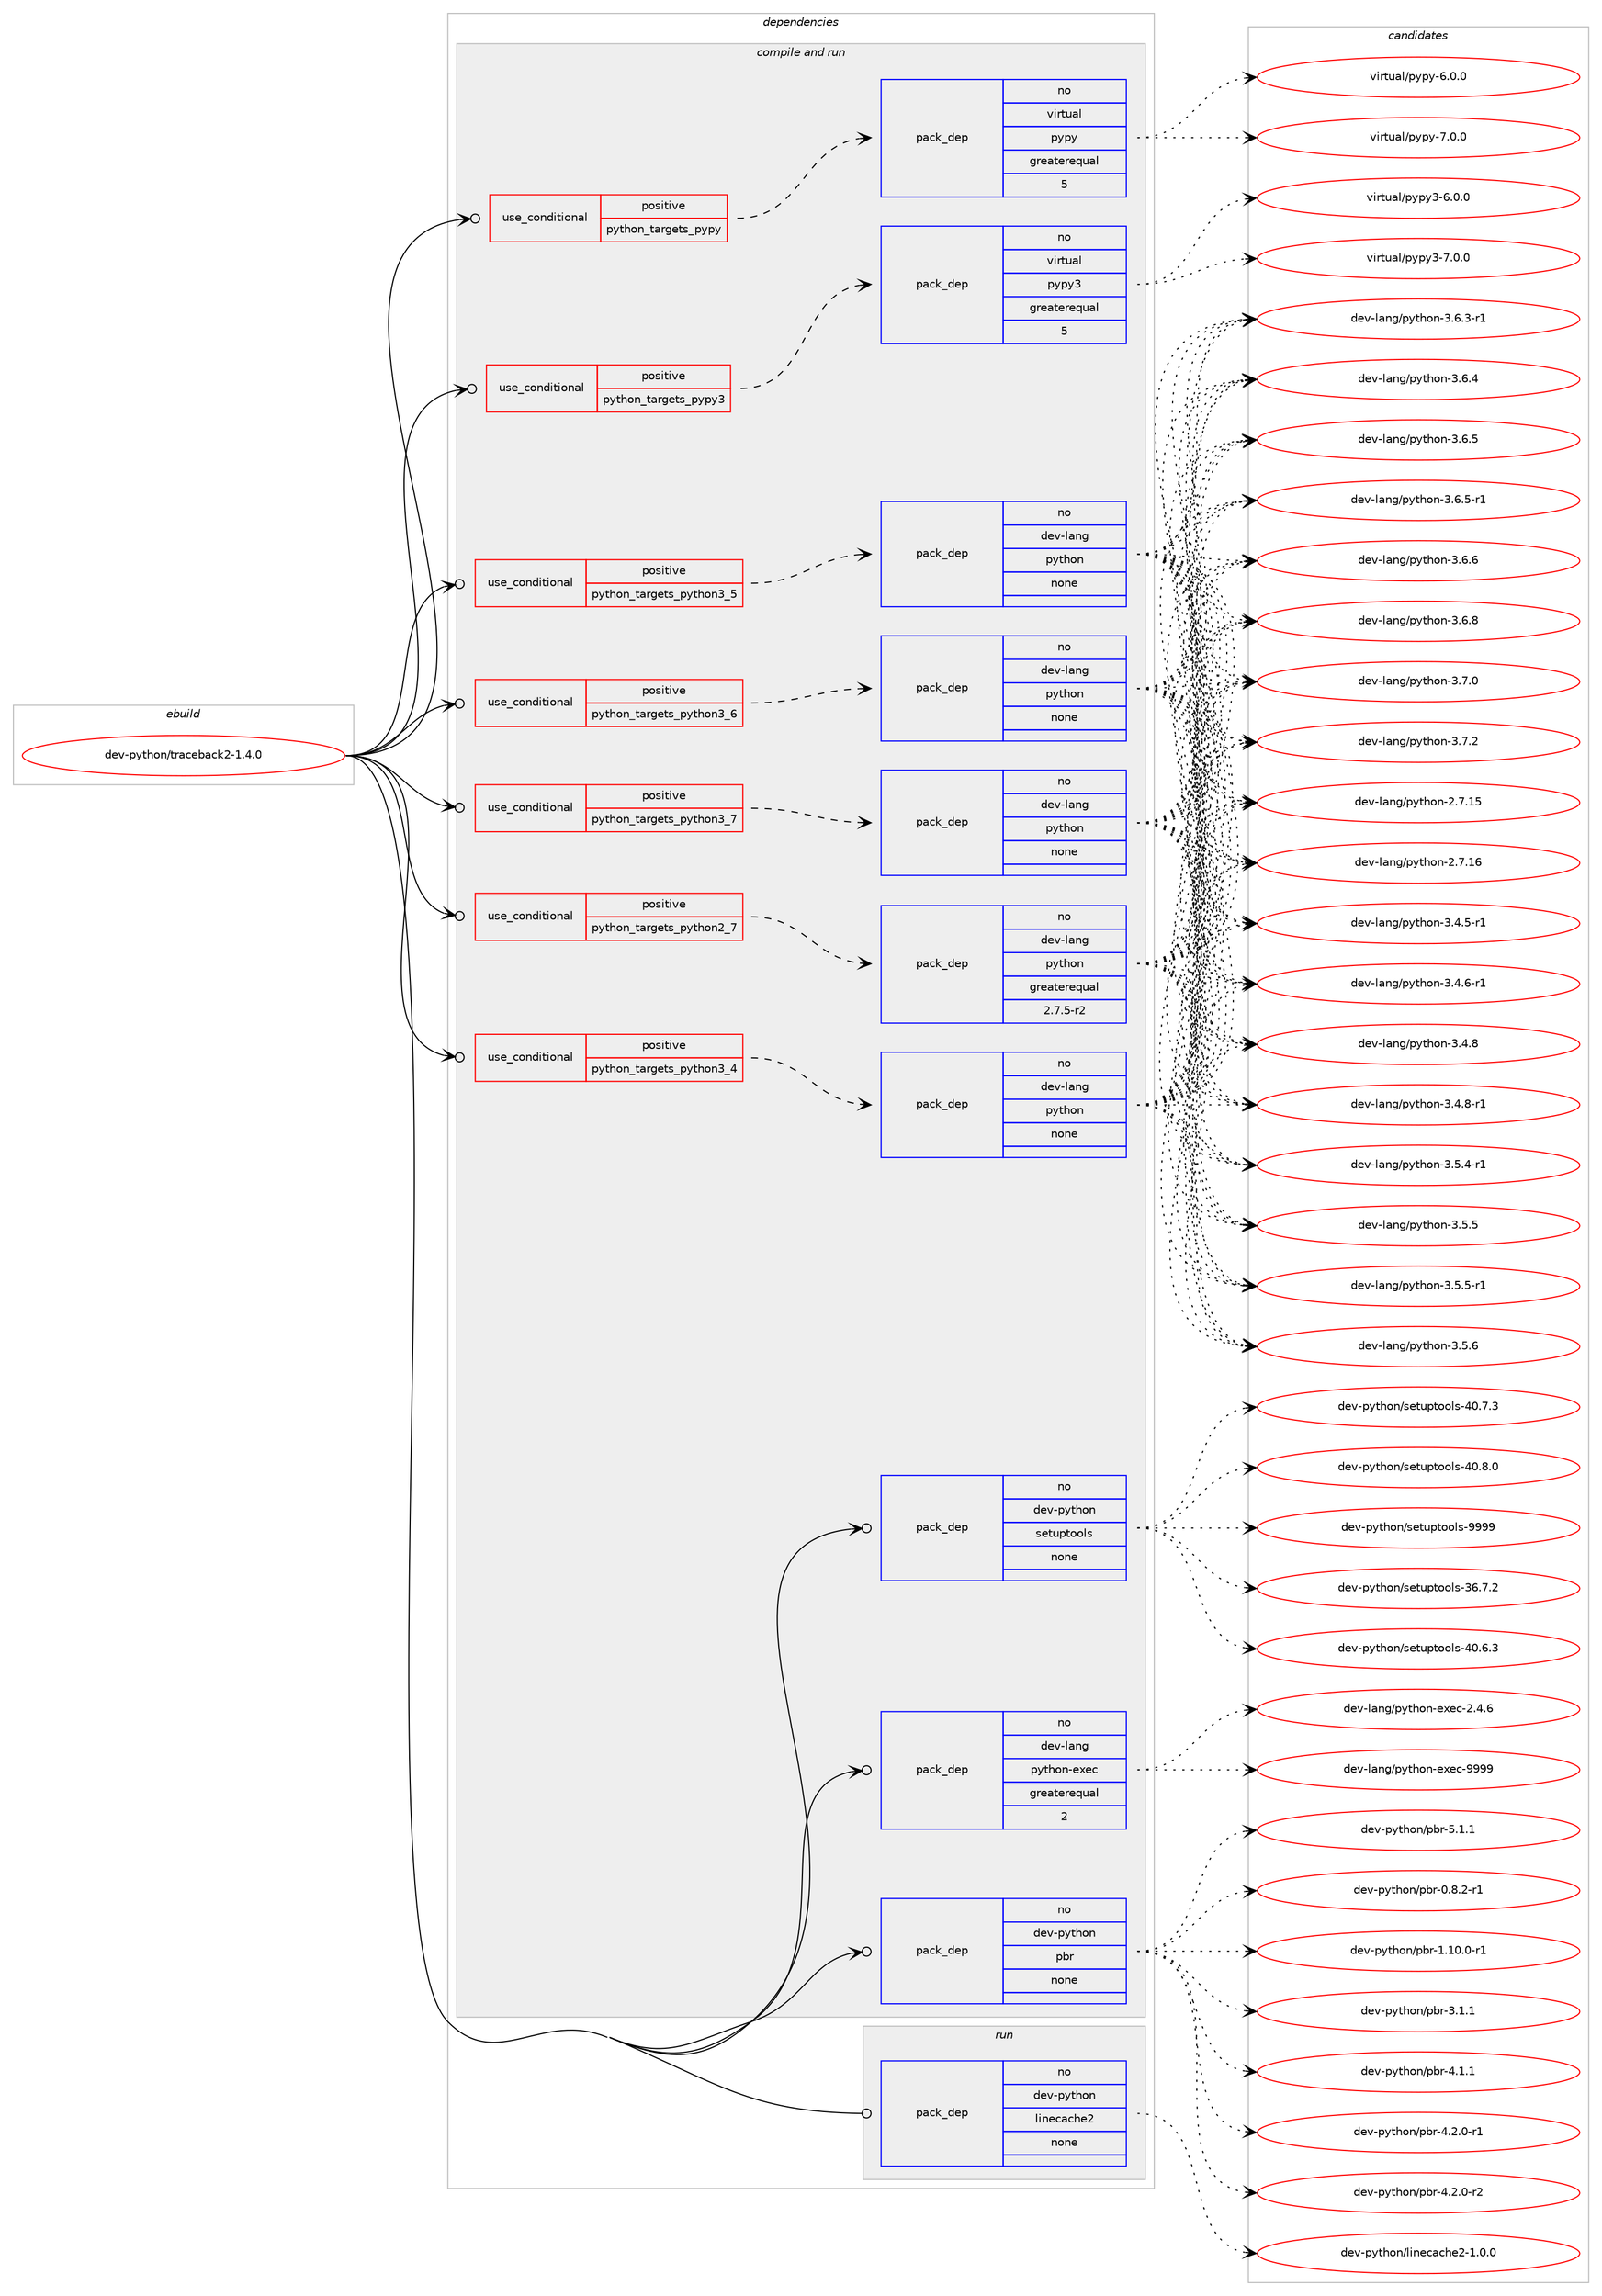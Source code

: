 digraph prolog {

# *************
# Graph options
# *************

newrank=true;
concentrate=true;
compound=true;
graph [rankdir=LR,fontname=Helvetica,fontsize=10,ranksep=1.5];#, ranksep=2.5, nodesep=0.2];
edge  [arrowhead=vee];
node  [fontname=Helvetica,fontsize=10];

# **********
# The ebuild
# **********

subgraph cluster_leftcol {
color=gray;
rank=same;
label=<<i>ebuild</i>>;
id [label="dev-python/traceback2-1.4.0", color=red, width=4, href="../dev-python/traceback2-1.4.0.svg"];
}

# ****************
# The dependencies
# ****************

subgraph cluster_midcol {
color=gray;
label=<<i>dependencies</i>>;
subgraph cluster_compile {
fillcolor="#eeeeee";
style=filled;
label=<<i>compile</i>>;
}
subgraph cluster_compileandrun {
fillcolor="#eeeeee";
style=filled;
label=<<i>compile and run</i>>;
subgraph cond385909 {
dependency1445066 [label=<<TABLE BORDER="0" CELLBORDER="1" CELLSPACING="0" CELLPADDING="4"><TR><TD ROWSPAN="3" CELLPADDING="10">use_conditional</TD></TR><TR><TD>positive</TD></TR><TR><TD>python_targets_pypy</TD></TR></TABLE>>, shape=none, color=red];
subgraph pack1035794 {
dependency1445067 [label=<<TABLE BORDER="0" CELLBORDER="1" CELLSPACING="0" CELLPADDING="4" WIDTH="220"><TR><TD ROWSPAN="6" CELLPADDING="30">pack_dep</TD></TR><TR><TD WIDTH="110">no</TD></TR><TR><TD>virtual</TD></TR><TR><TD>pypy</TD></TR><TR><TD>greaterequal</TD></TR><TR><TD>5</TD></TR></TABLE>>, shape=none, color=blue];
}
dependency1445066:e -> dependency1445067:w [weight=20,style="dashed",arrowhead="vee"];
}
id:e -> dependency1445066:w [weight=20,style="solid",arrowhead="odotvee"];
subgraph cond385910 {
dependency1445068 [label=<<TABLE BORDER="0" CELLBORDER="1" CELLSPACING="0" CELLPADDING="4"><TR><TD ROWSPAN="3" CELLPADDING="10">use_conditional</TD></TR><TR><TD>positive</TD></TR><TR><TD>python_targets_pypy3</TD></TR></TABLE>>, shape=none, color=red];
subgraph pack1035795 {
dependency1445069 [label=<<TABLE BORDER="0" CELLBORDER="1" CELLSPACING="0" CELLPADDING="4" WIDTH="220"><TR><TD ROWSPAN="6" CELLPADDING="30">pack_dep</TD></TR><TR><TD WIDTH="110">no</TD></TR><TR><TD>virtual</TD></TR><TR><TD>pypy3</TD></TR><TR><TD>greaterequal</TD></TR><TR><TD>5</TD></TR></TABLE>>, shape=none, color=blue];
}
dependency1445068:e -> dependency1445069:w [weight=20,style="dashed",arrowhead="vee"];
}
id:e -> dependency1445068:w [weight=20,style="solid",arrowhead="odotvee"];
subgraph cond385911 {
dependency1445070 [label=<<TABLE BORDER="0" CELLBORDER="1" CELLSPACING="0" CELLPADDING="4"><TR><TD ROWSPAN="3" CELLPADDING="10">use_conditional</TD></TR><TR><TD>positive</TD></TR><TR><TD>python_targets_python2_7</TD></TR></TABLE>>, shape=none, color=red];
subgraph pack1035796 {
dependency1445071 [label=<<TABLE BORDER="0" CELLBORDER="1" CELLSPACING="0" CELLPADDING="4" WIDTH="220"><TR><TD ROWSPAN="6" CELLPADDING="30">pack_dep</TD></TR><TR><TD WIDTH="110">no</TD></TR><TR><TD>dev-lang</TD></TR><TR><TD>python</TD></TR><TR><TD>greaterequal</TD></TR><TR><TD>2.7.5-r2</TD></TR></TABLE>>, shape=none, color=blue];
}
dependency1445070:e -> dependency1445071:w [weight=20,style="dashed",arrowhead="vee"];
}
id:e -> dependency1445070:w [weight=20,style="solid",arrowhead="odotvee"];
subgraph cond385912 {
dependency1445072 [label=<<TABLE BORDER="0" CELLBORDER="1" CELLSPACING="0" CELLPADDING="4"><TR><TD ROWSPAN="3" CELLPADDING="10">use_conditional</TD></TR><TR><TD>positive</TD></TR><TR><TD>python_targets_python3_4</TD></TR></TABLE>>, shape=none, color=red];
subgraph pack1035797 {
dependency1445073 [label=<<TABLE BORDER="0" CELLBORDER="1" CELLSPACING="0" CELLPADDING="4" WIDTH="220"><TR><TD ROWSPAN="6" CELLPADDING="30">pack_dep</TD></TR><TR><TD WIDTH="110">no</TD></TR><TR><TD>dev-lang</TD></TR><TR><TD>python</TD></TR><TR><TD>none</TD></TR><TR><TD></TD></TR></TABLE>>, shape=none, color=blue];
}
dependency1445072:e -> dependency1445073:w [weight=20,style="dashed",arrowhead="vee"];
}
id:e -> dependency1445072:w [weight=20,style="solid",arrowhead="odotvee"];
subgraph cond385913 {
dependency1445074 [label=<<TABLE BORDER="0" CELLBORDER="1" CELLSPACING="0" CELLPADDING="4"><TR><TD ROWSPAN="3" CELLPADDING="10">use_conditional</TD></TR><TR><TD>positive</TD></TR><TR><TD>python_targets_python3_5</TD></TR></TABLE>>, shape=none, color=red];
subgraph pack1035798 {
dependency1445075 [label=<<TABLE BORDER="0" CELLBORDER="1" CELLSPACING="0" CELLPADDING="4" WIDTH="220"><TR><TD ROWSPAN="6" CELLPADDING="30">pack_dep</TD></TR><TR><TD WIDTH="110">no</TD></TR><TR><TD>dev-lang</TD></TR><TR><TD>python</TD></TR><TR><TD>none</TD></TR><TR><TD></TD></TR></TABLE>>, shape=none, color=blue];
}
dependency1445074:e -> dependency1445075:w [weight=20,style="dashed",arrowhead="vee"];
}
id:e -> dependency1445074:w [weight=20,style="solid",arrowhead="odotvee"];
subgraph cond385914 {
dependency1445076 [label=<<TABLE BORDER="0" CELLBORDER="1" CELLSPACING="0" CELLPADDING="4"><TR><TD ROWSPAN="3" CELLPADDING="10">use_conditional</TD></TR><TR><TD>positive</TD></TR><TR><TD>python_targets_python3_6</TD></TR></TABLE>>, shape=none, color=red];
subgraph pack1035799 {
dependency1445077 [label=<<TABLE BORDER="0" CELLBORDER="1" CELLSPACING="0" CELLPADDING="4" WIDTH="220"><TR><TD ROWSPAN="6" CELLPADDING="30">pack_dep</TD></TR><TR><TD WIDTH="110">no</TD></TR><TR><TD>dev-lang</TD></TR><TR><TD>python</TD></TR><TR><TD>none</TD></TR><TR><TD></TD></TR></TABLE>>, shape=none, color=blue];
}
dependency1445076:e -> dependency1445077:w [weight=20,style="dashed",arrowhead="vee"];
}
id:e -> dependency1445076:w [weight=20,style="solid",arrowhead="odotvee"];
subgraph cond385915 {
dependency1445078 [label=<<TABLE BORDER="0" CELLBORDER="1" CELLSPACING="0" CELLPADDING="4"><TR><TD ROWSPAN="3" CELLPADDING="10">use_conditional</TD></TR><TR><TD>positive</TD></TR><TR><TD>python_targets_python3_7</TD></TR></TABLE>>, shape=none, color=red];
subgraph pack1035800 {
dependency1445079 [label=<<TABLE BORDER="0" CELLBORDER="1" CELLSPACING="0" CELLPADDING="4" WIDTH="220"><TR><TD ROWSPAN="6" CELLPADDING="30">pack_dep</TD></TR><TR><TD WIDTH="110">no</TD></TR><TR><TD>dev-lang</TD></TR><TR><TD>python</TD></TR><TR><TD>none</TD></TR><TR><TD></TD></TR></TABLE>>, shape=none, color=blue];
}
dependency1445078:e -> dependency1445079:w [weight=20,style="dashed",arrowhead="vee"];
}
id:e -> dependency1445078:w [weight=20,style="solid",arrowhead="odotvee"];
subgraph pack1035801 {
dependency1445080 [label=<<TABLE BORDER="0" CELLBORDER="1" CELLSPACING="0" CELLPADDING="4" WIDTH="220"><TR><TD ROWSPAN="6" CELLPADDING="30">pack_dep</TD></TR><TR><TD WIDTH="110">no</TD></TR><TR><TD>dev-lang</TD></TR><TR><TD>python-exec</TD></TR><TR><TD>greaterequal</TD></TR><TR><TD>2</TD></TR></TABLE>>, shape=none, color=blue];
}
id:e -> dependency1445080:w [weight=20,style="solid",arrowhead="odotvee"];
subgraph pack1035802 {
dependency1445081 [label=<<TABLE BORDER="0" CELLBORDER="1" CELLSPACING="0" CELLPADDING="4" WIDTH="220"><TR><TD ROWSPAN="6" CELLPADDING="30">pack_dep</TD></TR><TR><TD WIDTH="110">no</TD></TR><TR><TD>dev-python</TD></TR><TR><TD>pbr</TD></TR><TR><TD>none</TD></TR><TR><TD></TD></TR></TABLE>>, shape=none, color=blue];
}
id:e -> dependency1445081:w [weight=20,style="solid",arrowhead="odotvee"];
subgraph pack1035803 {
dependency1445082 [label=<<TABLE BORDER="0" CELLBORDER="1" CELLSPACING="0" CELLPADDING="4" WIDTH="220"><TR><TD ROWSPAN="6" CELLPADDING="30">pack_dep</TD></TR><TR><TD WIDTH="110">no</TD></TR><TR><TD>dev-python</TD></TR><TR><TD>setuptools</TD></TR><TR><TD>none</TD></TR><TR><TD></TD></TR></TABLE>>, shape=none, color=blue];
}
id:e -> dependency1445082:w [weight=20,style="solid",arrowhead="odotvee"];
}
subgraph cluster_run {
fillcolor="#eeeeee";
style=filled;
label=<<i>run</i>>;
subgraph pack1035804 {
dependency1445083 [label=<<TABLE BORDER="0" CELLBORDER="1" CELLSPACING="0" CELLPADDING="4" WIDTH="220"><TR><TD ROWSPAN="6" CELLPADDING="30">pack_dep</TD></TR><TR><TD WIDTH="110">no</TD></TR><TR><TD>dev-python</TD></TR><TR><TD>linecache2</TD></TR><TR><TD>none</TD></TR><TR><TD></TD></TR></TABLE>>, shape=none, color=blue];
}
id:e -> dependency1445083:w [weight=20,style="solid",arrowhead="odot"];
}
}

# **************
# The candidates
# **************

subgraph cluster_choices {
rank=same;
color=gray;
label=<<i>candidates</i>>;

subgraph choice1035794 {
color=black;
nodesep=1;
choice1181051141161179710847112121112121455446484648 [label="virtual/pypy-6.0.0", color=red, width=4,href="../virtual/pypy-6.0.0.svg"];
choice1181051141161179710847112121112121455546484648 [label="virtual/pypy-7.0.0", color=red, width=4,href="../virtual/pypy-7.0.0.svg"];
dependency1445067:e -> choice1181051141161179710847112121112121455446484648:w [style=dotted,weight="100"];
dependency1445067:e -> choice1181051141161179710847112121112121455546484648:w [style=dotted,weight="100"];
}
subgraph choice1035795 {
color=black;
nodesep=1;
choice118105114116117971084711212111212151455446484648 [label="virtual/pypy3-6.0.0", color=red, width=4,href="../virtual/pypy3-6.0.0.svg"];
choice118105114116117971084711212111212151455546484648 [label="virtual/pypy3-7.0.0", color=red, width=4,href="../virtual/pypy3-7.0.0.svg"];
dependency1445069:e -> choice118105114116117971084711212111212151455446484648:w [style=dotted,weight="100"];
dependency1445069:e -> choice118105114116117971084711212111212151455546484648:w [style=dotted,weight="100"];
}
subgraph choice1035796 {
color=black;
nodesep=1;
choice10010111845108971101034711212111610411111045504655464953 [label="dev-lang/python-2.7.15", color=red, width=4,href="../dev-lang/python-2.7.15.svg"];
choice10010111845108971101034711212111610411111045504655464954 [label="dev-lang/python-2.7.16", color=red, width=4,href="../dev-lang/python-2.7.16.svg"];
choice1001011184510897110103471121211161041111104551465246534511449 [label="dev-lang/python-3.4.5-r1", color=red, width=4,href="../dev-lang/python-3.4.5-r1.svg"];
choice1001011184510897110103471121211161041111104551465246544511449 [label="dev-lang/python-3.4.6-r1", color=red, width=4,href="../dev-lang/python-3.4.6-r1.svg"];
choice100101118451089711010347112121116104111110455146524656 [label="dev-lang/python-3.4.8", color=red, width=4,href="../dev-lang/python-3.4.8.svg"];
choice1001011184510897110103471121211161041111104551465246564511449 [label="dev-lang/python-3.4.8-r1", color=red, width=4,href="../dev-lang/python-3.4.8-r1.svg"];
choice1001011184510897110103471121211161041111104551465346524511449 [label="dev-lang/python-3.5.4-r1", color=red, width=4,href="../dev-lang/python-3.5.4-r1.svg"];
choice100101118451089711010347112121116104111110455146534653 [label="dev-lang/python-3.5.5", color=red, width=4,href="../dev-lang/python-3.5.5.svg"];
choice1001011184510897110103471121211161041111104551465346534511449 [label="dev-lang/python-3.5.5-r1", color=red, width=4,href="../dev-lang/python-3.5.5-r1.svg"];
choice100101118451089711010347112121116104111110455146534654 [label="dev-lang/python-3.5.6", color=red, width=4,href="../dev-lang/python-3.5.6.svg"];
choice1001011184510897110103471121211161041111104551465446514511449 [label="dev-lang/python-3.6.3-r1", color=red, width=4,href="../dev-lang/python-3.6.3-r1.svg"];
choice100101118451089711010347112121116104111110455146544652 [label="dev-lang/python-3.6.4", color=red, width=4,href="../dev-lang/python-3.6.4.svg"];
choice100101118451089711010347112121116104111110455146544653 [label="dev-lang/python-3.6.5", color=red, width=4,href="../dev-lang/python-3.6.5.svg"];
choice1001011184510897110103471121211161041111104551465446534511449 [label="dev-lang/python-3.6.5-r1", color=red, width=4,href="../dev-lang/python-3.6.5-r1.svg"];
choice100101118451089711010347112121116104111110455146544654 [label="dev-lang/python-3.6.6", color=red, width=4,href="../dev-lang/python-3.6.6.svg"];
choice100101118451089711010347112121116104111110455146544656 [label="dev-lang/python-3.6.8", color=red, width=4,href="../dev-lang/python-3.6.8.svg"];
choice100101118451089711010347112121116104111110455146554648 [label="dev-lang/python-3.7.0", color=red, width=4,href="../dev-lang/python-3.7.0.svg"];
choice100101118451089711010347112121116104111110455146554650 [label="dev-lang/python-3.7.2", color=red, width=4,href="../dev-lang/python-3.7.2.svg"];
dependency1445071:e -> choice10010111845108971101034711212111610411111045504655464953:w [style=dotted,weight="100"];
dependency1445071:e -> choice10010111845108971101034711212111610411111045504655464954:w [style=dotted,weight="100"];
dependency1445071:e -> choice1001011184510897110103471121211161041111104551465246534511449:w [style=dotted,weight="100"];
dependency1445071:e -> choice1001011184510897110103471121211161041111104551465246544511449:w [style=dotted,weight="100"];
dependency1445071:e -> choice100101118451089711010347112121116104111110455146524656:w [style=dotted,weight="100"];
dependency1445071:e -> choice1001011184510897110103471121211161041111104551465246564511449:w [style=dotted,weight="100"];
dependency1445071:e -> choice1001011184510897110103471121211161041111104551465346524511449:w [style=dotted,weight="100"];
dependency1445071:e -> choice100101118451089711010347112121116104111110455146534653:w [style=dotted,weight="100"];
dependency1445071:e -> choice1001011184510897110103471121211161041111104551465346534511449:w [style=dotted,weight="100"];
dependency1445071:e -> choice100101118451089711010347112121116104111110455146534654:w [style=dotted,weight="100"];
dependency1445071:e -> choice1001011184510897110103471121211161041111104551465446514511449:w [style=dotted,weight="100"];
dependency1445071:e -> choice100101118451089711010347112121116104111110455146544652:w [style=dotted,weight="100"];
dependency1445071:e -> choice100101118451089711010347112121116104111110455146544653:w [style=dotted,weight="100"];
dependency1445071:e -> choice1001011184510897110103471121211161041111104551465446534511449:w [style=dotted,weight="100"];
dependency1445071:e -> choice100101118451089711010347112121116104111110455146544654:w [style=dotted,weight="100"];
dependency1445071:e -> choice100101118451089711010347112121116104111110455146544656:w [style=dotted,weight="100"];
dependency1445071:e -> choice100101118451089711010347112121116104111110455146554648:w [style=dotted,weight="100"];
dependency1445071:e -> choice100101118451089711010347112121116104111110455146554650:w [style=dotted,weight="100"];
}
subgraph choice1035797 {
color=black;
nodesep=1;
choice10010111845108971101034711212111610411111045504655464953 [label="dev-lang/python-2.7.15", color=red, width=4,href="../dev-lang/python-2.7.15.svg"];
choice10010111845108971101034711212111610411111045504655464954 [label="dev-lang/python-2.7.16", color=red, width=4,href="../dev-lang/python-2.7.16.svg"];
choice1001011184510897110103471121211161041111104551465246534511449 [label="dev-lang/python-3.4.5-r1", color=red, width=4,href="../dev-lang/python-3.4.5-r1.svg"];
choice1001011184510897110103471121211161041111104551465246544511449 [label="dev-lang/python-3.4.6-r1", color=red, width=4,href="../dev-lang/python-3.4.6-r1.svg"];
choice100101118451089711010347112121116104111110455146524656 [label="dev-lang/python-3.4.8", color=red, width=4,href="../dev-lang/python-3.4.8.svg"];
choice1001011184510897110103471121211161041111104551465246564511449 [label="dev-lang/python-3.4.8-r1", color=red, width=4,href="../dev-lang/python-3.4.8-r1.svg"];
choice1001011184510897110103471121211161041111104551465346524511449 [label="dev-lang/python-3.5.4-r1", color=red, width=4,href="../dev-lang/python-3.5.4-r1.svg"];
choice100101118451089711010347112121116104111110455146534653 [label="dev-lang/python-3.5.5", color=red, width=4,href="../dev-lang/python-3.5.5.svg"];
choice1001011184510897110103471121211161041111104551465346534511449 [label="dev-lang/python-3.5.5-r1", color=red, width=4,href="../dev-lang/python-3.5.5-r1.svg"];
choice100101118451089711010347112121116104111110455146534654 [label="dev-lang/python-3.5.6", color=red, width=4,href="../dev-lang/python-3.5.6.svg"];
choice1001011184510897110103471121211161041111104551465446514511449 [label="dev-lang/python-3.6.3-r1", color=red, width=4,href="../dev-lang/python-3.6.3-r1.svg"];
choice100101118451089711010347112121116104111110455146544652 [label="dev-lang/python-3.6.4", color=red, width=4,href="../dev-lang/python-3.6.4.svg"];
choice100101118451089711010347112121116104111110455146544653 [label="dev-lang/python-3.6.5", color=red, width=4,href="../dev-lang/python-3.6.5.svg"];
choice1001011184510897110103471121211161041111104551465446534511449 [label="dev-lang/python-3.6.5-r1", color=red, width=4,href="../dev-lang/python-3.6.5-r1.svg"];
choice100101118451089711010347112121116104111110455146544654 [label="dev-lang/python-3.6.6", color=red, width=4,href="../dev-lang/python-3.6.6.svg"];
choice100101118451089711010347112121116104111110455146544656 [label="dev-lang/python-3.6.8", color=red, width=4,href="../dev-lang/python-3.6.8.svg"];
choice100101118451089711010347112121116104111110455146554648 [label="dev-lang/python-3.7.0", color=red, width=4,href="../dev-lang/python-3.7.0.svg"];
choice100101118451089711010347112121116104111110455146554650 [label="dev-lang/python-3.7.2", color=red, width=4,href="../dev-lang/python-3.7.2.svg"];
dependency1445073:e -> choice10010111845108971101034711212111610411111045504655464953:w [style=dotted,weight="100"];
dependency1445073:e -> choice10010111845108971101034711212111610411111045504655464954:w [style=dotted,weight="100"];
dependency1445073:e -> choice1001011184510897110103471121211161041111104551465246534511449:w [style=dotted,weight="100"];
dependency1445073:e -> choice1001011184510897110103471121211161041111104551465246544511449:w [style=dotted,weight="100"];
dependency1445073:e -> choice100101118451089711010347112121116104111110455146524656:w [style=dotted,weight="100"];
dependency1445073:e -> choice1001011184510897110103471121211161041111104551465246564511449:w [style=dotted,weight="100"];
dependency1445073:e -> choice1001011184510897110103471121211161041111104551465346524511449:w [style=dotted,weight="100"];
dependency1445073:e -> choice100101118451089711010347112121116104111110455146534653:w [style=dotted,weight="100"];
dependency1445073:e -> choice1001011184510897110103471121211161041111104551465346534511449:w [style=dotted,weight="100"];
dependency1445073:e -> choice100101118451089711010347112121116104111110455146534654:w [style=dotted,weight="100"];
dependency1445073:e -> choice1001011184510897110103471121211161041111104551465446514511449:w [style=dotted,weight="100"];
dependency1445073:e -> choice100101118451089711010347112121116104111110455146544652:w [style=dotted,weight="100"];
dependency1445073:e -> choice100101118451089711010347112121116104111110455146544653:w [style=dotted,weight="100"];
dependency1445073:e -> choice1001011184510897110103471121211161041111104551465446534511449:w [style=dotted,weight="100"];
dependency1445073:e -> choice100101118451089711010347112121116104111110455146544654:w [style=dotted,weight="100"];
dependency1445073:e -> choice100101118451089711010347112121116104111110455146544656:w [style=dotted,weight="100"];
dependency1445073:e -> choice100101118451089711010347112121116104111110455146554648:w [style=dotted,weight="100"];
dependency1445073:e -> choice100101118451089711010347112121116104111110455146554650:w [style=dotted,weight="100"];
}
subgraph choice1035798 {
color=black;
nodesep=1;
choice10010111845108971101034711212111610411111045504655464953 [label="dev-lang/python-2.7.15", color=red, width=4,href="../dev-lang/python-2.7.15.svg"];
choice10010111845108971101034711212111610411111045504655464954 [label="dev-lang/python-2.7.16", color=red, width=4,href="../dev-lang/python-2.7.16.svg"];
choice1001011184510897110103471121211161041111104551465246534511449 [label="dev-lang/python-3.4.5-r1", color=red, width=4,href="../dev-lang/python-3.4.5-r1.svg"];
choice1001011184510897110103471121211161041111104551465246544511449 [label="dev-lang/python-3.4.6-r1", color=red, width=4,href="../dev-lang/python-3.4.6-r1.svg"];
choice100101118451089711010347112121116104111110455146524656 [label="dev-lang/python-3.4.8", color=red, width=4,href="../dev-lang/python-3.4.8.svg"];
choice1001011184510897110103471121211161041111104551465246564511449 [label="dev-lang/python-3.4.8-r1", color=red, width=4,href="../dev-lang/python-3.4.8-r1.svg"];
choice1001011184510897110103471121211161041111104551465346524511449 [label="dev-lang/python-3.5.4-r1", color=red, width=4,href="../dev-lang/python-3.5.4-r1.svg"];
choice100101118451089711010347112121116104111110455146534653 [label="dev-lang/python-3.5.5", color=red, width=4,href="../dev-lang/python-3.5.5.svg"];
choice1001011184510897110103471121211161041111104551465346534511449 [label="dev-lang/python-3.5.5-r1", color=red, width=4,href="../dev-lang/python-3.5.5-r1.svg"];
choice100101118451089711010347112121116104111110455146534654 [label="dev-lang/python-3.5.6", color=red, width=4,href="../dev-lang/python-3.5.6.svg"];
choice1001011184510897110103471121211161041111104551465446514511449 [label="dev-lang/python-3.6.3-r1", color=red, width=4,href="../dev-lang/python-3.6.3-r1.svg"];
choice100101118451089711010347112121116104111110455146544652 [label="dev-lang/python-3.6.4", color=red, width=4,href="../dev-lang/python-3.6.4.svg"];
choice100101118451089711010347112121116104111110455146544653 [label="dev-lang/python-3.6.5", color=red, width=4,href="../dev-lang/python-3.6.5.svg"];
choice1001011184510897110103471121211161041111104551465446534511449 [label="dev-lang/python-3.6.5-r1", color=red, width=4,href="../dev-lang/python-3.6.5-r1.svg"];
choice100101118451089711010347112121116104111110455146544654 [label="dev-lang/python-3.6.6", color=red, width=4,href="../dev-lang/python-3.6.6.svg"];
choice100101118451089711010347112121116104111110455146544656 [label="dev-lang/python-3.6.8", color=red, width=4,href="../dev-lang/python-3.6.8.svg"];
choice100101118451089711010347112121116104111110455146554648 [label="dev-lang/python-3.7.0", color=red, width=4,href="../dev-lang/python-3.7.0.svg"];
choice100101118451089711010347112121116104111110455146554650 [label="dev-lang/python-3.7.2", color=red, width=4,href="../dev-lang/python-3.7.2.svg"];
dependency1445075:e -> choice10010111845108971101034711212111610411111045504655464953:w [style=dotted,weight="100"];
dependency1445075:e -> choice10010111845108971101034711212111610411111045504655464954:w [style=dotted,weight="100"];
dependency1445075:e -> choice1001011184510897110103471121211161041111104551465246534511449:w [style=dotted,weight="100"];
dependency1445075:e -> choice1001011184510897110103471121211161041111104551465246544511449:w [style=dotted,weight="100"];
dependency1445075:e -> choice100101118451089711010347112121116104111110455146524656:w [style=dotted,weight="100"];
dependency1445075:e -> choice1001011184510897110103471121211161041111104551465246564511449:w [style=dotted,weight="100"];
dependency1445075:e -> choice1001011184510897110103471121211161041111104551465346524511449:w [style=dotted,weight="100"];
dependency1445075:e -> choice100101118451089711010347112121116104111110455146534653:w [style=dotted,weight="100"];
dependency1445075:e -> choice1001011184510897110103471121211161041111104551465346534511449:w [style=dotted,weight="100"];
dependency1445075:e -> choice100101118451089711010347112121116104111110455146534654:w [style=dotted,weight="100"];
dependency1445075:e -> choice1001011184510897110103471121211161041111104551465446514511449:w [style=dotted,weight="100"];
dependency1445075:e -> choice100101118451089711010347112121116104111110455146544652:w [style=dotted,weight="100"];
dependency1445075:e -> choice100101118451089711010347112121116104111110455146544653:w [style=dotted,weight="100"];
dependency1445075:e -> choice1001011184510897110103471121211161041111104551465446534511449:w [style=dotted,weight="100"];
dependency1445075:e -> choice100101118451089711010347112121116104111110455146544654:w [style=dotted,weight="100"];
dependency1445075:e -> choice100101118451089711010347112121116104111110455146544656:w [style=dotted,weight="100"];
dependency1445075:e -> choice100101118451089711010347112121116104111110455146554648:w [style=dotted,weight="100"];
dependency1445075:e -> choice100101118451089711010347112121116104111110455146554650:w [style=dotted,weight="100"];
}
subgraph choice1035799 {
color=black;
nodesep=1;
choice10010111845108971101034711212111610411111045504655464953 [label="dev-lang/python-2.7.15", color=red, width=4,href="../dev-lang/python-2.7.15.svg"];
choice10010111845108971101034711212111610411111045504655464954 [label="dev-lang/python-2.7.16", color=red, width=4,href="../dev-lang/python-2.7.16.svg"];
choice1001011184510897110103471121211161041111104551465246534511449 [label="dev-lang/python-3.4.5-r1", color=red, width=4,href="../dev-lang/python-3.4.5-r1.svg"];
choice1001011184510897110103471121211161041111104551465246544511449 [label="dev-lang/python-3.4.6-r1", color=red, width=4,href="../dev-lang/python-3.4.6-r1.svg"];
choice100101118451089711010347112121116104111110455146524656 [label="dev-lang/python-3.4.8", color=red, width=4,href="../dev-lang/python-3.4.8.svg"];
choice1001011184510897110103471121211161041111104551465246564511449 [label="dev-lang/python-3.4.8-r1", color=red, width=4,href="../dev-lang/python-3.4.8-r1.svg"];
choice1001011184510897110103471121211161041111104551465346524511449 [label="dev-lang/python-3.5.4-r1", color=red, width=4,href="../dev-lang/python-3.5.4-r1.svg"];
choice100101118451089711010347112121116104111110455146534653 [label="dev-lang/python-3.5.5", color=red, width=4,href="../dev-lang/python-3.5.5.svg"];
choice1001011184510897110103471121211161041111104551465346534511449 [label="dev-lang/python-3.5.5-r1", color=red, width=4,href="../dev-lang/python-3.5.5-r1.svg"];
choice100101118451089711010347112121116104111110455146534654 [label="dev-lang/python-3.5.6", color=red, width=4,href="../dev-lang/python-3.5.6.svg"];
choice1001011184510897110103471121211161041111104551465446514511449 [label="dev-lang/python-3.6.3-r1", color=red, width=4,href="../dev-lang/python-3.6.3-r1.svg"];
choice100101118451089711010347112121116104111110455146544652 [label="dev-lang/python-3.6.4", color=red, width=4,href="../dev-lang/python-3.6.4.svg"];
choice100101118451089711010347112121116104111110455146544653 [label="dev-lang/python-3.6.5", color=red, width=4,href="../dev-lang/python-3.6.5.svg"];
choice1001011184510897110103471121211161041111104551465446534511449 [label="dev-lang/python-3.6.5-r1", color=red, width=4,href="../dev-lang/python-3.6.5-r1.svg"];
choice100101118451089711010347112121116104111110455146544654 [label="dev-lang/python-3.6.6", color=red, width=4,href="../dev-lang/python-3.6.6.svg"];
choice100101118451089711010347112121116104111110455146544656 [label="dev-lang/python-3.6.8", color=red, width=4,href="../dev-lang/python-3.6.8.svg"];
choice100101118451089711010347112121116104111110455146554648 [label="dev-lang/python-3.7.0", color=red, width=4,href="../dev-lang/python-3.7.0.svg"];
choice100101118451089711010347112121116104111110455146554650 [label="dev-lang/python-3.7.2", color=red, width=4,href="../dev-lang/python-3.7.2.svg"];
dependency1445077:e -> choice10010111845108971101034711212111610411111045504655464953:w [style=dotted,weight="100"];
dependency1445077:e -> choice10010111845108971101034711212111610411111045504655464954:w [style=dotted,weight="100"];
dependency1445077:e -> choice1001011184510897110103471121211161041111104551465246534511449:w [style=dotted,weight="100"];
dependency1445077:e -> choice1001011184510897110103471121211161041111104551465246544511449:w [style=dotted,weight="100"];
dependency1445077:e -> choice100101118451089711010347112121116104111110455146524656:w [style=dotted,weight="100"];
dependency1445077:e -> choice1001011184510897110103471121211161041111104551465246564511449:w [style=dotted,weight="100"];
dependency1445077:e -> choice1001011184510897110103471121211161041111104551465346524511449:w [style=dotted,weight="100"];
dependency1445077:e -> choice100101118451089711010347112121116104111110455146534653:w [style=dotted,weight="100"];
dependency1445077:e -> choice1001011184510897110103471121211161041111104551465346534511449:w [style=dotted,weight="100"];
dependency1445077:e -> choice100101118451089711010347112121116104111110455146534654:w [style=dotted,weight="100"];
dependency1445077:e -> choice1001011184510897110103471121211161041111104551465446514511449:w [style=dotted,weight="100"];
dependency1445077:e -> choice100101118451089711010347112121116104111110455146544652:w [style=dotted,weight="100"];
dependency1445077:e -> choice100101118451089711010347112121116104111110455146544653:w [style=dotted,weight="100"];
dependency1445077:e -> choice1001011184510897110103471121211161041111104551465446534511449:w [style=dotted,weight="100"];
dependency1445077:e -> choice100101118451089711010347112121116104111110455146544654:w [style=dotted,weight="100"];
dependency1445077:e -> choice100101118451089711010347112121116104111110455146544656:w [style=dotted,weight="100"];
dependency1445077:e -> choice100101118451089711010347112121116104111110455146554648:w [style=dotted,weight="100"];
dependency1445077:e -> choice100101118451089711010347112121116104111110455146554650:w [style=dotted,weight="100"];
}
subgraph choice1035800 {
color=black;
nodesep=1;
choice10010111845108971101034711212111610411111045504655464953 [label="dev-lang/python-2.7.15", color=red, width=4,href="../dev-lang/python-2.7.15.svg"];
choice10010111845108971101034711212111610411111045504655464954 [label="dev-lang/python-2.7.16", color=red, width=4,href="../dev-lang/python-2.7.16.svg"];
choice1001011184510897110103471121211161041111104551465246534511449 [label="dev-lang/python-3.4.5-r1", color=red, width=4,href="../dev-lang/python-3.4.5-r1.svg"];
choice1001011184510897110103471121211161041111104551465246544511449 [label="dev-lang/python-3.4.6-r1", color=red, width=4,href="../dev-lang/python-3.4.6-r1.svg"];
choice100101118451089711010347112121116104111110455146524656 [label="dev-lang/python-3.4.8", color=red, width=4,href="../dev-lang/python-3.4.8.svg"];
choice1001011184510897110103471121211161041111104551465246564511449 [label="dev-lang/python-3.4.8-r1", color=red, width=4,href="../dev-lang/python-3.4.8-r1.svg"];
choice1001011184510897110103471121211161041111104551465346524511449 [label="dev-lang/python-3.5.4-r1", color=red, width=4,href="../dev-lang/python-3.5.4-r1.svg"];
choice100101118451089711010347112121116104111110455146534653 [label="dev-lang/python-3.5.5", color=red, width=4,href="../dev-lang/python-3.5.5.svg"];
choice1001011184510897110103471121211161041111104551465346534511449 [label="dev-lang/python-3.5.5-r1", color=red, width=4,href="../dev-lang/python-3.5.5-r1.svg"];
choice100101118451089711010347112121116104111110455146534654 [label="dev-lang/python-3.5.6", color=red, width=4,href="../dev-lang/python-3.5.6.svg"];
choice1001011184510897110103471121211161041111104551465446514511449 [label="dev-lang/python-3.6.3-r1", color=red, width=4,href="../dev-lang/python-3.6.3-r1.svg"];
choice100101118451089711010347112121116104111110455146544652 [label="dev-lang/python-3.6.4", color=red, width=4,href="../dev-lang/python-3.6.4.svg"];
choice100101118451089711010347112121116104111110455146544653 [label="dev-lang/python-3.6.5", color=red, width=4,href="../dev-lang/python-3.6.5.svg"];
choice1001011184510897110103471121211161041111104551465446534511449 [label="dev-lang/python-3.6.5-r1", color=red, width=4,href="../dev-lang/python-3.6.5-r1.svg"];
choice100101118451089711010347112121116104111110455146544654 [label="dev-lang/python-3.6.6", color=red, width=4,href="../dev-lang/python-3.6.6.svg"];
choice100101118451089711010347112121116104111110455146544656 [label="dev-lang/python-3.6.8", color=red, width=4,href="../dev-lang/python-3.6.8.svg"];
choice100101118451089711010347112121116104111110455146554648 [label="dev-lang/python-3.7.0", color=red, width=4,href="../dev-lang/python-3.7.0.svg"];
choice100101118451089711010347112121116104111110455146554650 [label="dev-lang/python-3.7.2", color=red, width=4,href="../dev-lang/python-3.7.2.svg"];
dependency1445079:e -> choice10010111845108971101034711212111610411111045504655464953:w [style=dotted,weight="100"];
dependency1445079:e -> choice10010111845108971101034711212111610411111045504655464954:w [style=dotted,weight="100"];
dependency1445079:e -> choice1001011184510897110103471121211161041111104551465246534511449:w [style=dotted,weight="100"];
dependency1445079:e -> choice1001011184510897110103471121211161041111104551465246544511449:w [style=dotted,weight="100"];
dependency1445079:e -> choice100101118451089711010347112121116104111110455146524656:w [style=dotted,weight="100"];
dependency1445079:e -> choice1001011184510897110103471121211161041111104551465246564511449:w [style=dotted,weight="100"];
dependency1445079:e -> choice1001011184510897110103471121211161041111104551465346524511449:w [style=dotted,weight="100"];
dependency1445079:e -> choice100101118451089711010347112121116104111110455146534653:w [style=dotted,weight="100"];
dependency1445079:e -> choice1001011184510897110103471121211161041111104551465346534511449:w [style=dotted,weight="100"];
dependency1445079:e -> choice100101118451089711010347112121116104111110455146534654:w [style=dotted,weight="100"];
dependency1445079:e -> choice1001011184510897110103471121211161041111104551465446514511449:w [style=dotted,weight="100"];
dependency1445079:e -> choice100101118451089711010347112121116104111110455146544652:w [style=dotted,weight="100"];
dependency1445079:e -> choice100101118451089711010347112121116104111110455146544653:w [style=dotted,weight="100"];
dependency1445079:e -> choice1001011184510897110103471121211161041111104551465446534511449:w [style=dotted,weight="100"];
dependency1445079:e -> choice100101118451089711010347112121116104111110455146544654:w [style=dotted,weight="100"];
dependency1445079:e -> choice100101118451089711010347112121116104111110455146544656:w [style=dotted,weight="100"];
dependency1445079:e -> choice100101118451089711010347112121116104111110455146554648:w [style=dotted,weight="100"];
dependency1445079:e -> choice100101118451089711010347112121116104111110455146554650:w [style=dotted,weight="100"];
}
subgraph choice1035801 {
color=black;
nodesep=1;
choice1001011184510897110103471121211161041111104510112010199455046524654 [label="dev-lang/python-exec-2.4.6", color=red, width=4,href="../dev-lang/python-exec-2.4.6.svg"];
choice10010111845108971101034711212111610411111045101120101994557575757 [label="dev-lang/python-exec-9999", color=red, width=4,href="../dev-lang/python-exec-9999.svg"];
dependency1445080:e -> choice1001011184510897110103471121211161041111104510112010199455046524654:w [style=dotted,weight="100"];
dependency1445080:e -> choice10010111845108971101034711212111610411111045101120101994557575757:w [style=dotted,weight="100"];
}
subgraph choice1035802 {
color=black;
nodesep=1;
choice1001011184511212111610411111047112981144548465646504511449 [label="dev-python/pbr-0.8.2-r1", color=red, width=4,href="../dev-python/pbr-0.8.2-r1.svg"];
choice100101118451121211161041111104711298114454946494846484511449 [label="dev-python/pbr-1.10.0-r1", color=red, width=4,href="../dev-python/pbr-1.10.0-r1.svg"];
choice100101118451121211161041111104711298114455146494649 [label="dev-python/pbr-3.1.1", color=red, width=4,href="../dev-python/pbr-3.1.1.svg"];
choice100101118451121211161041111104711298114455246494649 [label="dev-python/pbr-4.1.1", color=red, width=4,href="../dev-python/pbr-4.1.1.svg"];
choice1001011184511212111610411111047112981144552465046484511449 [label="dev-python/pbr-4.2.0-r1", color=red, width=4,href="../dev-python/pbr-4.2.0-r1.svg"];
choice1001011184511212111610411111047112981144552465046484511450 [label="dev-python/pbr-4.2.0-r2", color=red, width=4,href="../dev-python/pbr-4.2.0-r2.svg"];
choice100101118451121211161041111104711298114455346494649 [label="dev-python/pbr-5.1.1", color=red, width=4,href="../dev-python/pbr-5.1.1.svg"];
dependency1445081:e -> choice1001011184511212111610411111047112981144548465646504511449:w [style=dotted,weight="100"];
dependency1445081:e -> choice100101118451121211161041111104711298114454946494846484511449:w [style=dotted,weight="100"];
dependency1445081:e -> choice100101118451121211161041111104711298114455146494649:w [style=dotted,weight="100"];
dependency1445081:e -> choice100101118451121211161041111104711298114455246494649:w [style=dotted,weight="100"];
dependency1445081:e -> choice1001011184511212111610411111047112981144552465046484511449:w [style=dotted,weight="100"];
dependency1445081:e -> choice1001011184511212111610411111047112981144552465046484511450:w [style=dotted,weight="100"];
dependency1445081:e -> choice100101118451121211161041111104711298114455346494649:w [style=dotted,weight="100"];
}
subgraph choice1035803 {
color=black;
nodesep=1;
choice100101118451121211161041111104711510111611711211611111110811545515446554650 [label="dev-python/setuptools-36.7.2", color=red, width=4,href="../dev-python/setuptools-36.7.2.svg"];
choice100101118451121211161041111104711510111611711211611111110811545524846544651 [label="dev-python/setuptools-40.6.3", color=red, width=4,href="../dev-python/setuptools-40.6.3.svg"];
choice100101118451121211161041111104711510111611711211611111110811545524846554651 [label="dev-python/setuptools-40.7.3", color=red, width=4,href="../dev-python/setuptools-40.7.3.svg"];
choice100101118451121211161041111104711510111611711211611111110811545524846564648 [label="dev-python/setuptools-40.8.0", color=red, width=4,href="../dev-python/setuptools-40.8.0.svg"];
choice10010111845112121116104111110471151011161171121161111111081154557575757 [label="dev-python/setuptools-9999", color=red, width=4,href="../dev-python/setuptools-9999.svg"];
dependency1445082:e -> choice100101118451121211161041111104711510111611711211611111110811545515446554650:w [style=dotted,weight="100"];
dependency1445082:e -> choice100101118451121211161041111104711510111611711211611111110811545524846544651:w [style=dotted,weight="100"];
dependency1445082:e -> choice100101118451121211161041111104711510111611711211611111110811545524846554651:w [style=dotted,weight="100"];
dependency1445082:e -> choice100101118451121211161041111104711510111611711211611111110811545524846564648:w [style=dotted,weight="100"];
dependency1445082:e -> choice10010111845112121116104111110471151011161171121161111111081154557575757:w [style=dotted,weight="100"];
}
subgraph choice1035804 {
color=black;
nodesep=1;
choice100101118451121211161041111104710810511010199979910410150454946484648 [label="dev-python/linecache2-1.0.0", color=red, width=4,href="../dev-python/linecache2-1.0.0.svg"];
dependency1445083:e -> choice100101118451121211161041111104710810511010199979910410150454946484648:w [style=dotted,weight="100"];
}
}

}
